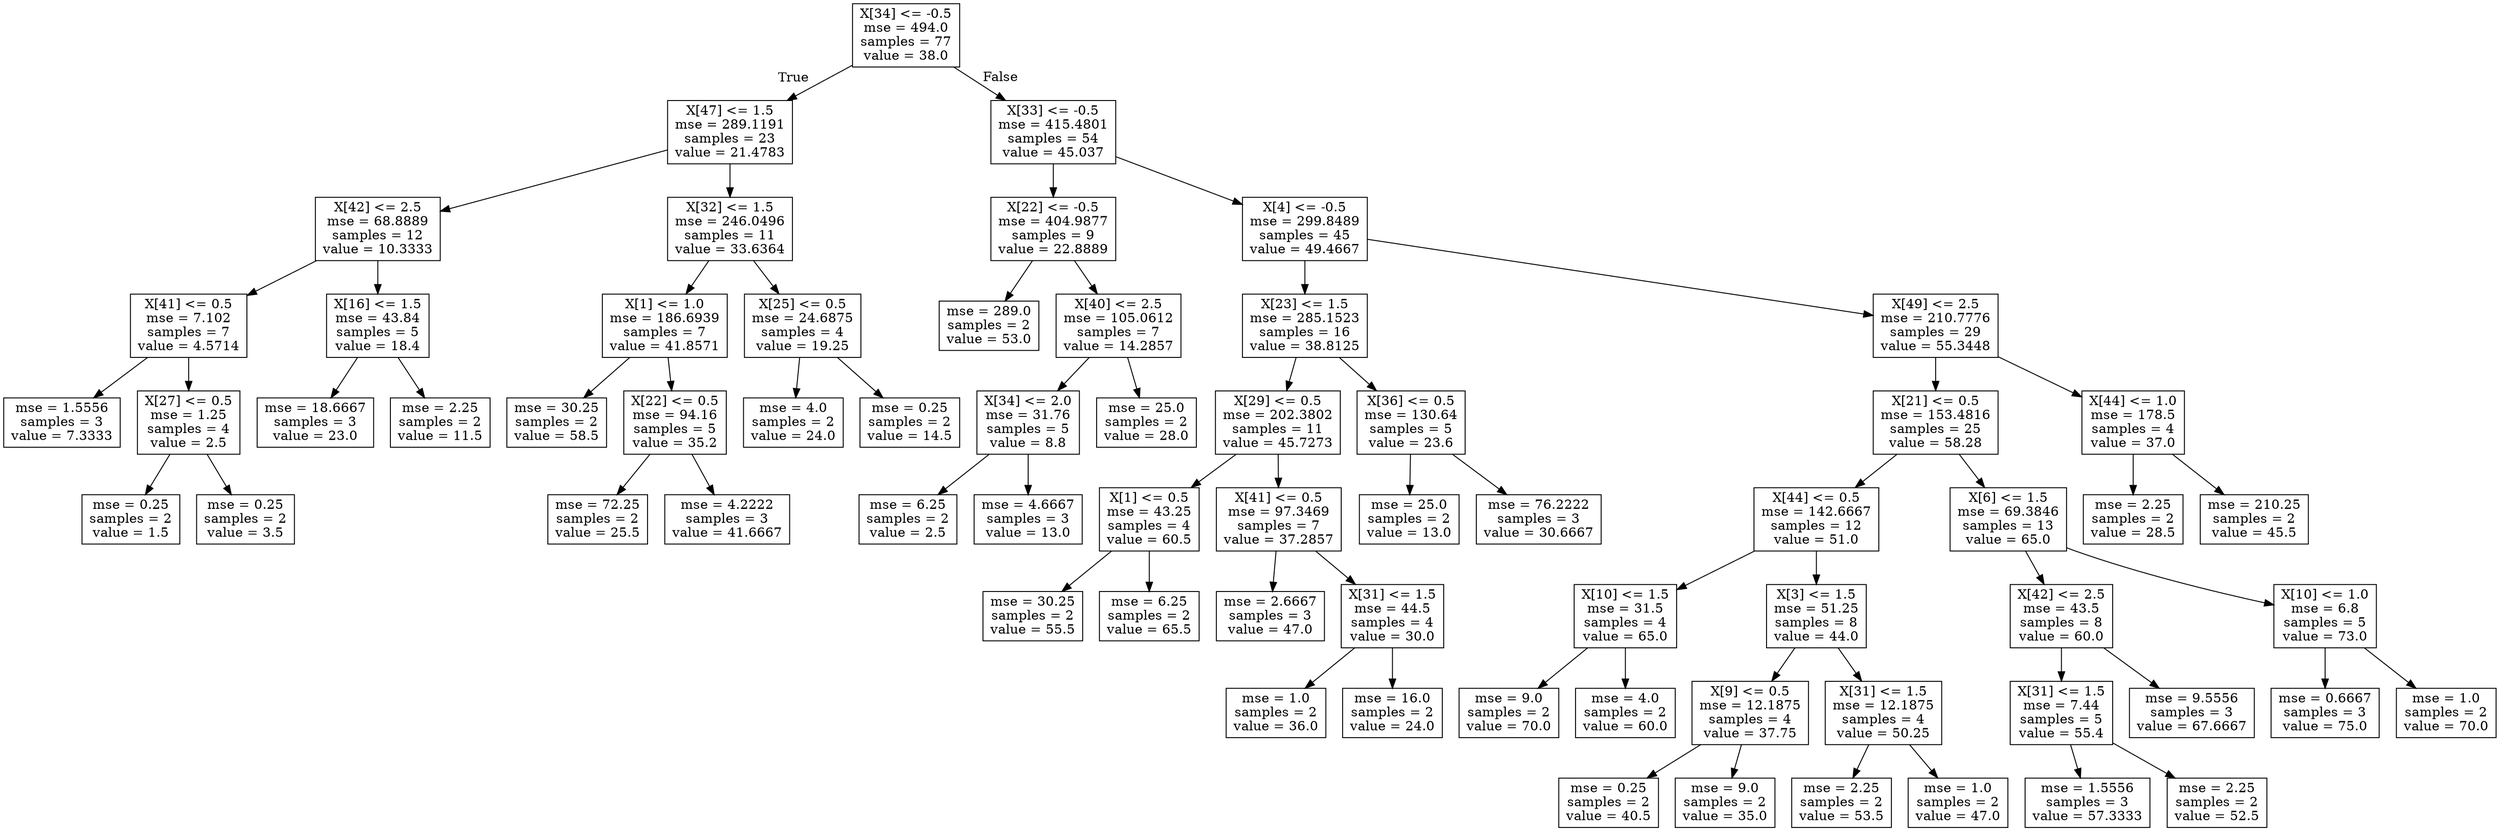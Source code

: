digraph Tree {
node [shape=box] ;
0 [label="X[34] <= -0.5\nmse = 494.0\nsamples = 77\nvalue = 38.0"] ;
1 [label="X[47] <= 1.5\nmse = 289.1191\nsamples = 23\nvalue = 21.4783"] ;
0 -> 1 [labeldistance=2.5, labelangle=45, headlabel="True"] ;
2 [label="X[42] <= 2.5\nmse = 68.8889\nsamples = 12\nvalue = 10.3333"] ;
1 -> 2 ;
3 [label="X[41] <= 0.5\nmse = 7.102\nsamples = 7\nvalue = 4.5714"] ;
2 -> 3 ;
4 [label="mse = 1.5556\nsamples = 3\nvalue = 7.3333"] ;
3 -> 4 ;
5 [label="X[27] <= 0.5\nmse = 1.25\nsamples = 4\nvalue = 2.5"] ;
3 -> 5 ;
6 [label="mse = 0.25\nsamples = 2\nvalue = 1.5"] ;
5 -> 6 ;
7 [label="mse = 0.25\nsamples = 2\nvalue = 3.5"] ;
5 -> 7 ;
8 [label="X[16] <= 1.5\nmse = 43.84\nsamples = 5\nvalue = 18.4"] ;
2 -> 8 ;
9 [label="mse = 18.6667\nsamples = 3\nvalue = 23.0"] ;
8 -> 9 ;
10 [label="mse = 2.25\nsamples = 2\nvalue = 11.5"] ;
8 -> 10 ;
11 [label="X[32] <= 1.5\nmse = 246.0496\nsamples = 11\nvalue = 33.6364"] ;
1 -> 11 ;
12 [label="X[1] <= 1.0\nmse = 186.6939\nsamples = 7\nvalue = 41.8571"] ;
11 -> 12 ;
13 [label="mse = 30.25\nsamples = 2\nvalue = 58.5"] ;
12 -> 13 ;
14 [label="X[22] <= 0.5\nmse = 94.16\nsamples = 5\nvalue = 35.2"] ;
12 -> 14 ;
15 [label="mse = 72.25\nsamples = 2\nvalue = 25.5"] ;
14 -> 15 ;
16 [label="mse = 4.2222\nsamples = 3\nvalue = 41.6667"] ;
14 -> 16 ;
17 [label="X[25] <= 0.5\nmse = 24.6875\nsamples = 4\nvalue = 19.25"] ;
11 -> 17 ;
18 [label="mse = 4.0\nsamples = 2\nvalue = 24.0"] ;
17 -> 18 ;
19 [label="mse = 0.25\nsamples = 2\nvalue = 14.5"] ;
17 -> 19 ;
20 [label="X[33] <= -0.5\nmse = 415.4801\nsamples = 54\nvalue = 45.037"] ;
0 -> 20 [labeldistance=2.5, labelangle=-45, headlabel="False"] ;
21 [label="X[22] <= -0.5\nmse = 404.9877\nsamples = 9\nvalue = 22.8889"] ;
20 -> 21 ;
22 [label="mse = 289.0\nsamples = 2\nvalue = 53.0"] ;
21 -> 22 ;
23 [label="X[40] <= 2.5\nmse = 105.0612\nsamples = 7\nvalue = 14.2857"] ;
21 -> 23 ;
24 [label="X[34] <= 2.0\nmse = 31.76\nsamples = 5\nvalue = 8.8"] ;
23 -> 24 ;
25 [label="mse = 6.25\nsamples = 2\nvalue = 2.5"] ;
24 -> 25 ;
26 [label="mse = 4.6667\nsamples = 3\nvalue = 13.0"] ;
24 -> 26 ;
27 [label="mse = 25.0\nsamples = 2\nvalue = 28.0"] ;
23 -> 27 ;
28 [label="X[4] <= -0.5\nmse = 299.8489\nsamples = 45\nvalue = 49.4667"] ;
20 -> 28 ;
29 [label="X[23] <= 1.5\nmse = 285.1523\nsamples = 16\nvalue = 38.8125"] ;
28 -> 29 ;
30 [label="X[29] <= 0.5\nmse = 202.3802\nsamples = 11\nvalue = 45.7273"] ;
29 -> 30 ;
31 [label="X[1] <= 0.5\nmse = 43.25\nsamples = 4\nvalue = 60.5"] ;
30 -> 31 ;
32 [label="mse = 30.25\nsamples = 2\nvalue = 55.5"] ;
31 -> 32 ;
33 [label="mse = 6.25\nsamples = 2\nvalue = 65.5"] ;
31 -> 33 ;
34 [label="X[41] <= 0.5\nmse = 97.3469\nsamples = 7\nvalue = 37.2857"] ;
30 -> 34 ;
35 [label="mse = 2.6667\nsamples = 3\nvalue = 47.0"] ;
34 -> 35 ;
36 [label="X[31] <= 1.5\nmse = 44.5\nsamples = 4\nvalue = 30.0"] ;
34 -> 36 ;
37 [label="mse = 1.0\nsamples = 2\nvalue = 36.0"] ;
36 -> 37 ;
38 [label="mse = 16.0\nsamples = 2\nvalue = 24.0"] ;
36 -> 38 ;
39 [label="X[36] <= 0.5\nmse = 130.64\nsamples = 5\nvalue = 23.6"] ;
29 -> 39 ;
40 [label="mse = 25.0\nsamples = 2\nvalue = 13.0"] ;
39 -> 40 ;
41 [label="mse = 76.2222\nsamples = 3\nvalue = 30.6667"] ;
39 -> 41 ;
42 [label="X[49] <= 2.5\nmse = 210.7776\nsamples = 29\nvalue = 55.3448"] ;
28 -> 42 ;
43 [label="X[21] <= 0.5\nmse = 153.4816\nsamples = 25\nvalue = 58.28"] ;
42 -> 43 ;
44 [label="X[44] <= 0.5\nmse = 142.6667\nsamples = 12\nvalue = 51.0"] ;
43 -> 44 ;
45 [label="X[10] <= 1.5\nmse = 31.5\nsamples = 4\nvalue = 65.0"] ;
44 -> 45 ;
46 [label="mse = 9.0\nsamples = 2\nvalue = 70.0"] ;
45 -> 46 ;
47 [label="mse = 4.0\nsamples = 2\nvalue = 60.0"] ;
45 -> 47 ;
48 [label="X[3] <= 1.5\nmse = 51.25\nsamples = 8\nvalue = 44.0"] ;
44 -> 48 ;
49 [label="X[9] <= 0.5\nmse = 12.1875\nsamples = 4\nvalue = 37.75"] ;
48 -> 49 ;
50 [label="mse = 0.25\nsamples = 2\nvalue = 40.5"] ;
49 -> 50 ;
51 [label="mse = 9.0\nsamples = 2\nvalue = 35.0"] ;
49 -> 51 ;
52 [label="X[31] <= 1.5\nmse = 12.1875\nsamples = 4\nvalue = 50.25"] ;
48 -> 52 ;
53 [label="mse = 2.25\nsamples = 2\nvalue = 53.5"] ;
52 -> 53 ;
54 [label="mse = 1.0\nsamples = 2\nvalue = 47.0"] ;
52 -> 54 ;
55 [label="X[6] <= 1.5\nmse = 69.3846\nsamples = 13\nvalue = 65.0"] ;
43 -> 55 ;
56 [label="X[42] <= 2.5\nmse = 43.5\nsamples = 8\nvalue = 60.0"] ;
55 -> 56 ;
57 [label="X[31] <= 1.5\nmse = 7.44\nsamples = 5\nvalue = 55.4"] ;
56 -> 57 ;
58 [label="mse = 1.5556\nsamples = 3\nvalue = 57.3333"] ;
57 -> 58 ;
59 [label="mse = 2.25\nsamples = 2\nvalue = 52.5"] ;
57 -> 59 ;
60 [label="mse = 9.5556\nsamples = 3\nvalue = 67.6667"] ;
56 -> 60 ;
61 [label="X[10] <= 1.0\nmse = 6.8\nsamples = 5\nvalue = 73.0"] ;
55 -> 61 ;
62 [label="mse = 0.6667\nsamples = 3\nvalue = 75.0"] ;
61 -> 62 ;
63 [label="mse = 1.0\nsamples = 2\nvalue = 70.0"] ;
61 -> 63 ;
64 [label="X[44] <= 1.0\nmse = 178.5\nsamples = 4\nvalue = 37.0"] ;
42 -> 64 ;
65 [label="mse = 2.25\nsamples = 2\nvalue = 28.5"] ;
64 -> 65 ;
66 [label="mse = 210.25\nsamples = 2\nvalue = 45.5"] ;
64 -> 66 ;
}